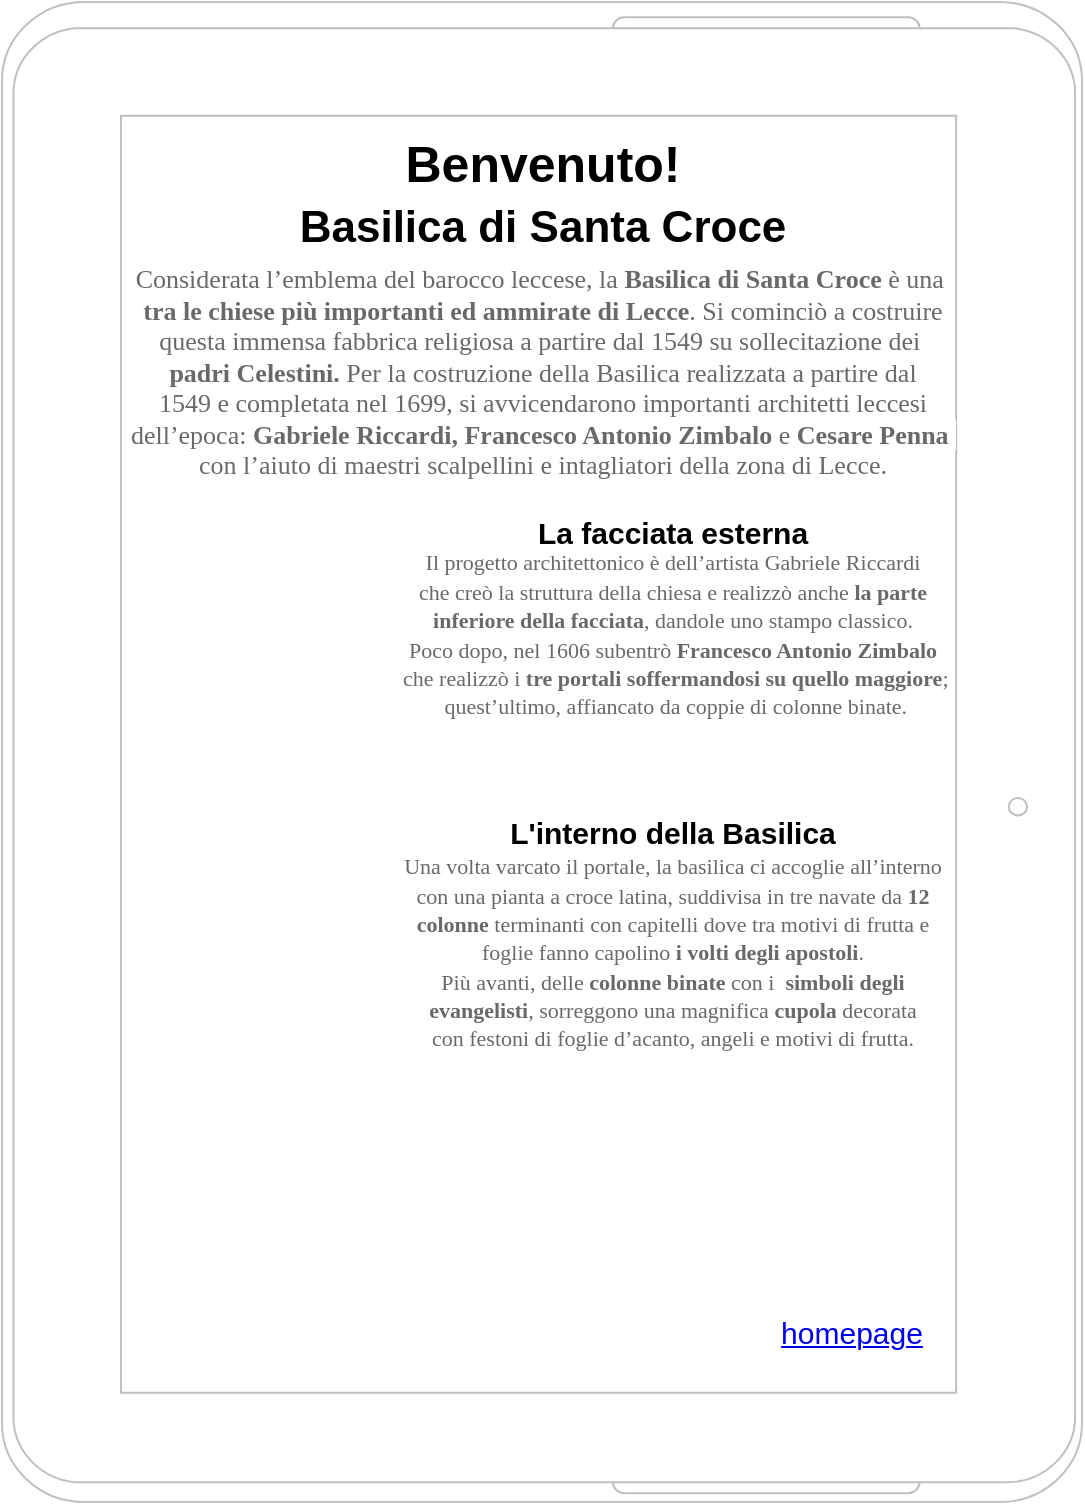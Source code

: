 <mxfile version="14.4.2" type="github">
  <diagram id="eXF1MOfVq8h1YnBQ9vYL" name="Page-1">
    <mxGraphModel dx="868" dy="1594" grid="1" gridSize="10" guides="1" tooltips="1" connect="1" arrows="1" fold="1" page="1" pageScale="1" pageWidth="827" pageHeight="1169" math="0" shadow="0">
      <root>
        <mxCell id="0" />
        <mxCell id="1" parent="0" />
        <mxCell id="5MQcyXiMhIROIPX3yQn8-9" value="" style="verticalLabelPosition=bottom;verticalAlign=top;html=1;shadow=0;dashed=0;strokeWidth=1;shape=mxgraph.android.tab2;strokeColor=#c0c0c0;" vertex="1" parent="1">
          <mxGeometry x="90" y="-855" width="540" height="750" as="geometry" />
        </mxCell>
        <mxCell id="5MQcyXiMhIROIPX3yQn8-10" value="&lt;font&gt;&lt;b&gt;&lt;br&gt;&lt;font style=&quot;font-size: 22px&quot;&gt;Basilica di Santa Croce&lt;/font&gt;&lt;/b&gt;&lt;/font&gt;" style="text;html=1;resizable=0;autosize=1;align=center;verticalAlign=middle;points=[];fillColor=none;strokeColor=none;rounded=0;" vertex="1" parent="1">
          <mxGeometry x="230" y="-770" width="260" height="40" as="geometry" />
        </mxCell>
        <mxCell id="5MQcyXiMhIROIPX3yQn8-11" value="&lt;font size=&quot;1&quot;&gt;&lt;b style=&quot;font-size: 25px&quot;&gt;Benvenuto!&lt;/b&gt;&lt;/font&gt;" style="text;html=1;resizable=0;autosize=1;align=center;verticalAlign=middle;points=[];fillColor=none;strokeColor=none;rounded=0;" vertex="1" parent="1">
          <mxGeometry x="285" y="-790" width="150" height="30" as="geometry" />
        </mxCell>
        <mxCell id="5MQcyXiMhIROIPX3yQn8-15" value="" style="shape=image;html=1;verticalAlign=top;verticalLabelPosition=bottom;labelBackgroundColor=#ffffff;imageAspect=0;aspect=fixed;image=https://cdn4.iconfinder.com/data/icons/48-bubbles/48/23.Videos-128.png" vertex="1" parent="1">
          <mxGeometry x="157" y="-298" width="128" height="128" as="geometry" />
        </mxCell>
        <mxCell id="5MQcyXiMhIROIPX3yQn8-16" value="" style="shape=image;html=1;verticalAlign=top;verticalLabelPosition=bottom;labelBackgroundColor=#ffffff;imageAspect=0;aspect=fixed;image=https://cdn1.iconfinder.com/data/icons/web-and-mobile-in-square/100/WebInSquare_1.5EXTENDED-24-128.png" vertex="1" parent="1">
          <mxGeometry x="157" y="-600" width="128" height="128" as="geometry" />
        </mxCell>
        <mxCell id="5MQcyXiMhIROIPX3yQn8-17" value="" style="shape=image;html=1;verticalAlign=top;verticalLabelPosition=bottom;labelBackgroundColor=#ffffff;imageAspect=0;aspect=fixed;image=https://cdn1.iconfinder.com/data/icons/web-and-mobile-in-square/100/WebInSquare_1.5EXTENDED-24-128.png" vertex="1" parent="1">
          <mxGeometry x="157" y="-450" width="128" height="128" as="geometry" />
        </mxCell>
        <UserObject label="&lt;span style=&quot;font-size: 15px&quot;&gt;homepage&lt;/span&gt;" link="https://www.HOMEPAGE.it" id="5MQcyXiMhIROIPX3yQn8-20">
          <mxCell style="text;html=1;strokeColor=none;fillColor=none;whiteSpace=wrap;align=center;verticalAlign=middle;fontColor=#0000EE;fontStyle=4;" vertex="1" parent="1">
            <mxGeometry x="480" y="-210" width="70" height="40" as="geometry" />
          </mxCell>
        </UserObject>
        <mxCell id="5MQcyXiMhIROIPX3yQn8-21" value="&lt;font style=&quot;font-size: 15px&quot;&gt;&lt;b&gt;La facciata esterna&lt;/b&gt;&lt;/font&gt;" style="text;html=1;resizable=0;autosize=1;align=center;verticalAlign=middle;points=[];fillColor=none;strokeColor=none;rounded=0;" vertex="1" parent="1">
          <mxGeometry x="350" y="-600" width="150" height="20" as="geometry" />
        </mxCell>
        <mxCell id="5MQcyXiMhIROIPX3yQn8-26" value="&lt;font style=&quot;font-size: 13px&quot;&gt;&lt;span style=&quot;color: rgb(105 , 105 , 105) ; font-family: &amp;#34;lora&amp;#34; , serif ; background-color: rgb(255 , 255 , 255)&quot;&gt;Considerata l’emblema del barocco leccese, la&amp;nbsp;&lt;/span&gt;&lt;span style=&quot;box-sizing: border-box ; font-weight: 700 ; color: rgb(105 , 105 , 105) ; font-family: &amp;#34;lora&amp;#34; , serif ; background-color: rgb(255 , 255 , 255)&quot;&gt;Basilica di Santa Croce&lt;/span&gt;&lt;span style=&quot;color: rgb(105 , 105 , 105) ; font-family: &amp;#34;lora&amp;#34; , serif ; background-color: rgb(255 , 255 , 255)&quot;&gt;&amp;nbsp;è una&amp;nbsp;&lt;br&gt;&lt;/span&gt;&lt;span style=&quot;box-sizing: border-box ; font-weight: 700 ; color: rgb(105 , 105 , 105) ; font-family: &amp;#34;lora&amp;#34; , serif ; background-color: rgb(255 , 255 , 255)&quot;&gt;tra le chiese più importanti ed ammirate di Lecce&lt;/span&gt;&lt;span style=&quot;color: rgb(105 , 105 , 105) ; font-family: &amp;#34;lora&amp;#34; , serif ; background-color: rgb(255 , 255 , 255)&quot;&gt;. Si cominciò a costruire &lt;br&gt;questa immensa fabbrica religiosa a partire dal 1549 su sollecitazione dei&amp;nbsp;&lt;br&gt;&lt;/span&gt;&lt;/font&gt;&lt;span style=&quot;box-sizing: border-box ; font-weight: 700 ; color: rgb(105 , 105 , 105) ; font-family: &amp;#34;lora&amp;#34; , serif ; background-color: rgb(255 , 255 , 255) ; font-size: 13px&quot;&gt;&lt;font style=&quot;font-size: 13px&quot;&gt;padri Celestini.&amp;nbsp;&lt;span style=&quot;font-weight: 400&quot;&gt;Per la costruzione della Basilica realizzata a partire dal &lt;br&gt;1549 e completata nel 1699, si avvicendarono importanti architetti leccesi &lt;br&gt;dell’epoca:&amp;nbsp;&lt;/span&gt;&lt;span style=&quot;box-sizing: border-box&quot;&gt;Gabriele Riccardi, Francesco Antonio Zimbalo&lt;/span&gt;&lt;span style=&quot;font-weight: 400&quot;&gt;&amp;nbsp;e&lt;/span&gt;&lt;span style=&quot;box-sizing: border-box&quot;&gt;&amp;nbsp;Cesare Penna&amp;nbsp;&lt;br&gt;&lt;/span&gt;&lt;span style=&quot;font-weight: 400&quot;&gt;con l’aiuto di maestri scalpellini e intagliatori della zona di Lecce.&lt;/span&gt;&lt;/font&gt;&lt;br&gt;&lt;/span&gt;" style="text;html=1;resizable=0;autosize=1;align=center;verticalAlign=middle;points=[];fillColor=none;strokeColor=none;rounded=0;" vertex="1" parent="1">
          <mxGeometry x="145" y="-720" width="430" height="100" as="geometry" />
        </mxCell>
        <mxCell id="5MQcyXiMhIROIPX3yQn8-27" value="&lt;font style=&quot;font-size: 11px&quot;&gt;&lt;span style=&quot;color: rgb(105 , 105 , 105) ; font-family: &amp;#34;lora&amp;#34; , serif ; background-color: rgb(255 , 255 , 255)&quot;&gt;Il progetto architettonico è dell’artista Gabriele Riccardi &lt;br&gt;che creò la struttura della chiesa e realizzò anche&amp;nbsp;&lt;/span&gt;&lt;span style=&quot;box-sizing: border-box ; font-weight: 700 ; color: rgb(105 , 105 , 105) ; font-family: &amp;#34;lora&amp;#34; , serif ; background-color: rgb(255 , 255 , 255)&quot;&gt;la parte&lt;br&gt;inferiore della facciata&lt;/span&gt;&lt;span style=&quot;color: rgb(105 , 105 , 105) ; font-family: &amp;#34;lora&amp;#34; , serif ; background-color: rgb(255 , 255 , 255)&quot;&gt;, dandole uno stampo classico.&lt;br&gt;&lt;/span&gt;&lt;span style=&quot;color: rgb(105 , 105 , 105) ; font-family: &amp;#34;lora&amp;#34; , serif ; background-color: rgb(255 , 255 , 255)&quot;&gt;Poco dopo, nel 1606 subentrò&amp;nbsp;&lt;/span&gt;&lt;span style=&quot;box-sizing: border-box ; font-weight: 700 ; color: rgb(105 , 105 , 105) ; font-family: &amp;#34;lora&amp;#34; , serif ; background-color: rgb(255 , 255 , 255)&quot;&gt;Francesco Antonio Zimbalo&lt;br&gt;&lt;/span&gt;&lt;span style=&quot;color: rgb(105 , 105 , 105) ; font-family: &amp;#34;lora&amp;#34; , serif ; background-color: rgb(255 , 255 , 255)&quot;&gt;&amp;nbsp;che realizzò i&amp;nbsp;&lt;/span&gt;&lt;span style=&quot;box-sizing: border-box ; font-weight: 700 ; color: rgb(105 , 105 , 105) ; font-family: &amp;#34;lora&amp;#34; , serif ; background-color: rgb(255 , 255 , 255)&quot;&gt;tre portali soffermandosi su quello maggiore&lt;/span&gt;&lt;span style=&quot;color: rgb(105 , 105 , 105) ; font-family: &amp;#34;lora&amp;#34; , serif ; background-color: rgb(255 , 255 , 255)&quot;&gt;;&lt;br&gt;&amp;nbsp;quest’ultimo, affiancato da coppie di colonne binate.&lt;/span&gt;&lt;/font&gt;" style="text;html=1;resizable=0;autosize=1;align=center;verticalAlign=middle;points=[];fillColor=none;strokeColor=none;rounded=0;" vertex="1" parent="1">
          <mxGeometry x="280" y="-584" width="290" height="90" as="geometry" />
        </mxCell>
        <mxCell id="5MQcyXiMhIROIPX3yQn8-28" value="&lt;b&gt;&lt;font style=&quot;font-size: 15px&quot;&gt;L&#39;interno della Basilica&lt;/font&gt;&lt;/b&gt;" style="text;html=1;resizable=0;autosize=1;align=center;verticalAlign=middle;points=[];fillColor=none;strokeColor=none;rounded=0;" vertex="1" parent="1">
          <mxGeometry x="335" y="-450" width="180" height="20" as="geometry" />
        </mxCell>
        <mxCell id="5MQcyXiMhIROIPX3yQn8-29" value="&lt;font style=&quot;font-size: 11px&quot;&gt;&lt;span style=&quot;color: rgb(105 , 105 , 105) ; font-family: &amp;#34;lora&amp;#34; , serif ; background-color: rgb(255 , 255 , 255)&quot;&gt;Una volta varcato il portale, la basilica ci accoglie all’interno &lt;br&gt;con una pianta a croce latina, suddivisa in tre navate da&amp;nbsp;&lt;/span&gt;&lt;span style=&quot;box-sizing: border-box ; font-weight: 700 ; color: rgb(105 , 105 , 105) ; font-family: &amp;#34;lora&amp;#34; , serif ; background-color: rgb(255 , 255 , 255)&quot;&gt;12 &lt;br&gt;colonne&lt;/span&gt;&lt;span style=&quot;color: rgb(105 , 105 , 105) ; font-family: &amp;#34;lora&amp;#34; , serif ; background-color: rgb(255 , 255 , 255)&quot;&gt;&amp;nbsp;terminanti con capitelli dove tra motivi di frutta e &lt;br&gt;foglie fanno capolino&amp;nbsp;&lt;/span&gt;&lt;span style=&quot;box-sizing: border-box ; font-weight: 700 ; color: rgb(105 , 105 , 105) ; font-family: &amp;#34;lora&amp;#34; , serif ; background-color: rgb(255 , 255 , 255)&quot;&gt;i volti degli apostoli&lt;/span&gt;&lt;span style=&quot;color: rgb(105 , 105 , 105) ; font-family: &amp;#34;lora&amp;#34; , serif ; background-color: rgb(255 , 255 , 255)&quot;&gt;. &lt;br&gt;Più avanti, delle&amp;nbsp;&lt;/span&gt;&lt;span style=&quot;box-sizing: border-box ; font-weight: 700 ; color: rgb(105 , 105 , 105) ; font-family: &amp;#34;lora&amp;#34; , serif ; background-color: rgb(255 , 255 , 255)&quot;&gt;colonne binate&lt;/span&gt;&lt;span style=&quot;color: rgb(105 , 105 , 105) ; font-family: &amp;#34;lora&amp;#34; , serif ; background-color: rgb(255 , 255 , 255)&quot;&gt;&amp;nbsp;con i&amp;nbsp;&amp;nbsp;&lt;/span&gt;&lt;span style=&quot;box-sizing: border-box ; font-weight: 700 ; color: rgb(105 , 105 , 105) ; font-family: &amp;#34;lora&amp;#34; , serif ; background-color: rgb(255 , 255 , 255)&quot;&gt;simboli degli &lt;br&gt;evangelisti&lt;/span&gt;&lt;span style=&quot;color: rgb(105 , 105 , 105) ; font-family: &amp;#34;lora&amp;#34; , serif ; background-color: rgb(255 , 255 , 255)&quot;&gt;, sorreggono una magnifica&amp;nbsp;&lt;/span&gt;&lt;span style=&quot;box-sizing: border-box ; font-weight: 700 ; color: rgb(105 , 105 , 105) ; font-family: &amp;#34;lora&amp;#34; , serif ; background-color: rgb(255 , 255 , 255)&quot;&gt;cupola&lt;/span&gt;&lt;span style=&quot;color: rgb(105 , 105 , 105) ; font-family: &amp;#34;lora&amp;#34; , serif ; background-color: rgb(255 , 255 , 255)&quot;&gt;&amp;nbsp;decorata &lt;br&gt;con festoni di foglie d’acanto, angeli e motivi di frutta.&lt;/span&gt;&lt;/font&gt;" style="text;html=1;resizable=0;autosize=1;align=center;verticalAlign=middle;points=[];fillColor=none;strokeColor=none;rounded=0;" vertex="1" parent="1">
          <mxGeometry x="285" y="-430" width="280" height="100" as="geometry" />
        </mxCell>
      </root>
    </mxGraphModel>
  </diagram>
</mxfile>
